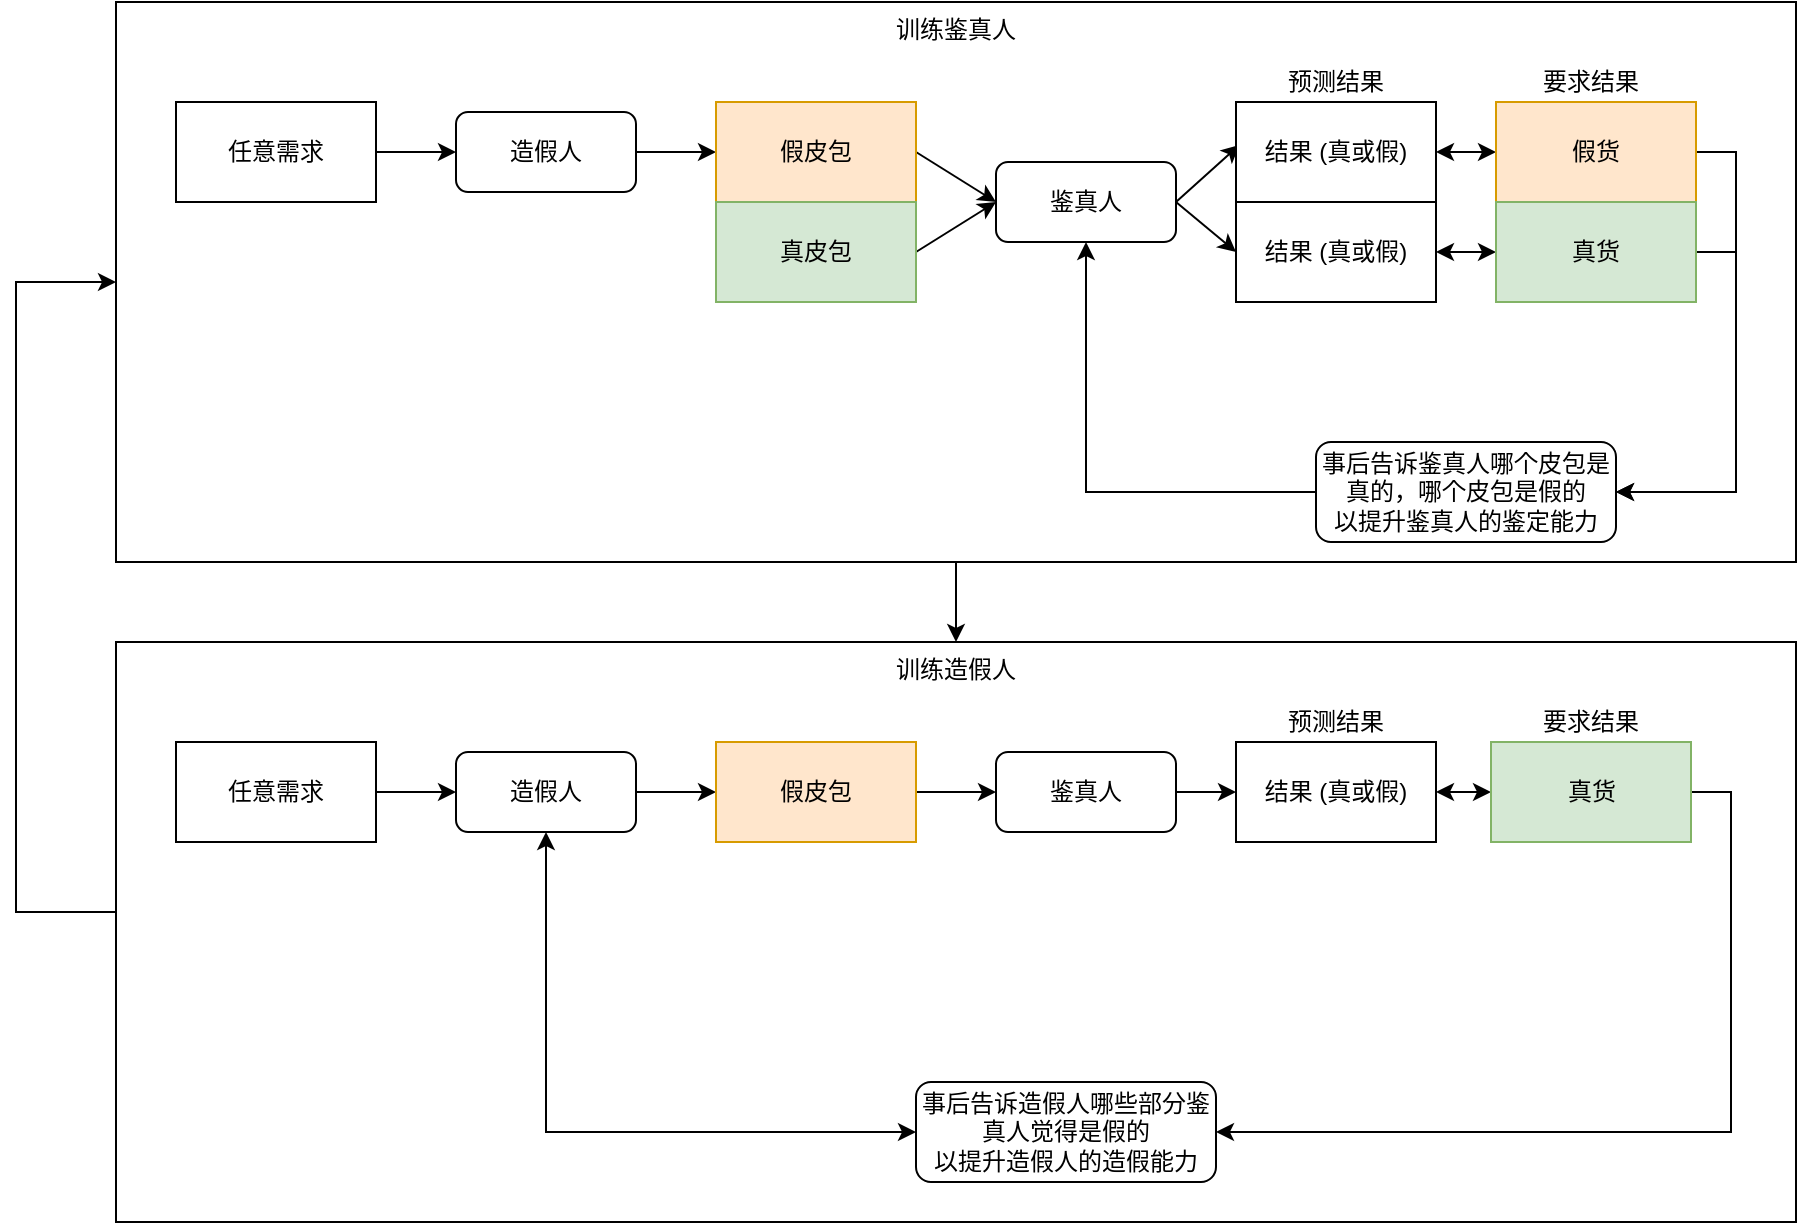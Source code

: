 <mxfile version="13.6.2" type="device"><diagram id="2Nmvi0vkkg4DJ-PwJxX-" name="Page-1"><mxGraphModel dx="1296" dy="921" grid="1" gridSize="10" guides="1" tooltips="1" connect="1" arrows="1" fold="1" page="1" pageScale="1" pageWidth="827" pageHeight="1169" math="0" shadow="0"><root><mxCell id="0"/><mxCell id="1" parent="0"/><mxCell id="dA-wKrvj0Y21Us1vJHtw-66" style="edgeStyle=orthogonalEdgeStyle;rounded=0;orthogonalLoop=1;jettySize=auto;html=1;exitX=0.5;exitY=1;exitDx=0;exitDy=0;entryX=0.5;entryY=0;entryDx=0;entryDy=0;startArrow=none;startFill=0;" edge="1" parent="1" source="dA-wKrvj0Y21Us1vJHtw-19" target="dA-wKrvj0Y21Us1vJHtw-45"><mxGeometry relative="1" as="geometry"/></mxCell><mxCell id="dA-wKrvj0Y21Us1vJHtw-19" value="训练鉴真人" style="rounded=0;whiteSpace=wrap;html=1;verticalAlign=top;" vertex="1" parent="1"><mxGeometry x="70" y="350" width="840" height="280" as="geometry"/></mxCell><mxCell id="dA-wKrvj0Y21Us1vJHtw-38" style="edgeStyle=none;rounded=0;orthogonalLoop=1;jettySize=auto;html=1;exitX=1;exitY=0.5;exitDx=0;exitDy=0;startArrow=classic;startFill=1;" edge="1" parent="1" target="dA-wKrvj0Y21Us1vJHtw-35"><mxGeometry relative="1" as="geometry"><mxPoint x="730" y="425" as="sourcePoint"/></mxGeometry></mxCell><mxCell id="dA-wKrvj0Y21Us1vJHtw-39" style="edgeStyle=none;rounded=0;orthogonalLoop=1;jettySize=auto;html=1;exitX=1;exitY=0.5;exitDx=0;exitDy=0;entryX=0;entryY=0.5;entryDx=0;entryDy=0;startArrow=classic;startFill=1;" edge="1" parent="1" source="dA-wKrvj0Y21Us1vJHtw-95" target="dA-wKrvj0Y21Us1vJHtw-36"><mxGeometry relative="1" as="geometry"><mxPoint x="730" y="495" as="sourcePoint"/></mxGeometry></mxCell><mxCell id="dA-wKrvj0Y21Us1vJHtw-33" style="rounded=0;orthogonalLoop=1;jettySize=auto;html=1;exitX=0;exitY=0.5;exitDx=0;exitDy=0;entryX=0.5;entryY=1;entryDx=0;entryDy=0;" edge="1" parent="1" source="dA-wKrvj0Y21Us1vJHtw-29" target="dA-wKrvj0Y21Us1vJHtw-89"><mxGeometry relative="1" as="geometry"><mxPoint x="480" y="480" as="targetPoint"/><Array as="points"><mxPoint x="555" y="595"/></Array></mxGeometry></mxCell><mxCell id="dA-wKrvj0Y21Us1vJHtw-29" value="事后告诉鉴真人哪个皮包是真的，哪个皮包是假的&lt;br&gt;以提升鉴真人的鉴定能力" style="rounded=1;whiteSpace=wrap;html=1;" vertex="1" parent="1"><mxGeometry x="670" y="570" width="150" height="50" as="geometry"/></mxCell><mxCell id="dA-wKrvj0Y21Us1vJHtw-34" value="预测结果" style="text;html=1;strokeColor=none;fillColor=none;align=center;verticalAlign=middle;whiteSpace=wrap;rounded=0;" vertex="1" parent="1"><mxGeometry x="655" y="380" width="50" height="20" as="geometry"/></mxCell><mxCell id="dA-wKrvj0Y21Us1vJHtw-43" style="rounded=0;orthogonalLoop=1;jettySize=auto;html=1;exitX=1;exitY=0.5;exitDx=0;exitDy=0;entryX=1;entryY=0.5;entryDx=0;entryDy=0;startArrow=none;startFill=0;edgeStyle=orthogonalEdgeStyle;" edge="1" parent="1" source="dA-wKrvj0Y21Us1vJHtw-35" target="dA-wKrvj0Y21Us1vJHtw-29"><mxGeometry relative="1" as="geometry"/></mxCell><mxCell id="dA-wKrvj0Y21Us1vJHtw-35" value="假货" style="rounded=0;whiteSpace=wrap;html=1;fillColor=#ffe6cc;strokeColor=#d79b00;" vertex="1" parent="1"><mxGeometry x="760" y="400" width="100" height="50" as="geometry"/></mxCell><mxCell id="dA-wKrvj0Y21Us1vJHtw-44" style="edgeStyle=orthogonalEdgeStyle;rounded=0;orthogonalLoop=1;jettySize=auto;html=1;exitX=1;exitY=0.5;exitDx=0;exitDy=0;entryX=1;entryY=0.5;entryDx=0;entryDy=0;startArrow=none;startFill=0;" edge="1" parent="1" source="dA-wKrvj0Y21Us1vJHtw-36" target="dA-wKrvj0Y21Us1vJHtw-29"><mxGeometry relative="1" as="geometry"/></mxCell><mxCell id="dA-wKrvj0Y21Us1vJHtw-36" value="真货" style="rounded=0;whiteSpace=wrap;html=1;fillColor=#d5e8d4;strokeColor=#82b366;" vertex="1" parent="1"><mxGeometry x="760" y="450" width="100" height="50" as="geometry"/></mxCell><mxCell id="dA-wKrvj0Y21Us1vJHtw-37" value="要求结果" style="text;html=1;strokeColor=none;fillColor=none;align=center;verticalAlign=middle;whiteSpace=wrap;rounded=0;" vertex="1" parent="1"><mxGeometry x="780" y="380" width="55" height="20" as="geometry"/></mxCell><mxCell id="dA-wKrvj0Y21Us1vJHtw-104" style="edgeStyle=orthogonalEdgeStyle;rounded=0;orthogonalLoop=1;jettySize=auto;html=1;exitX=0;exitY=0.5;exitDx=0;exitDy=0;entryX=0;entryY=0.5;entryDx=0;entryDy=0;startArrow=none;startFill=0;" edge="1" parent="1" source="dA-wKrvj0Y21Us1vJHtw-45" target="dA-wKrvj0Y21Us1vJHtw-19"><mxGeometry relative="1" as="geometry"><Array as="points"><mxPoint x="20" y="805"/><mxPoint x="20" y="490"/></Array></mxGeometry></mxCell><mxCell id="dA-wKrvj0Y21Us1vJHtw-45" value="训练造假人" style="rounded=0;whiteSpace=wrap;html=1;verticalAlign=top;" vertex="1" parent="1"><mxGeometry x="70" y="670" width="840" height="290" as="geometry"/></mxCell><mxCell id="dA-wKrvj0Y21Us1vJHtw-68" style="edgeStyle=orthogonalEdgeStyle;rounded=0;orthogonalLoop=1;jettySize=auto;html=1;exitX=1;exitY=0.5;exitDx=0;exitDy=0;entryX=0;entryY=0.5;entryDx=0;entryDy=0;" edge="1" parent="1" source="dA-wKrvj0Y21Us1vJHtw-69" target="dA-wKrvj0Y21Us1vJHtw-72"><mxGeometry relative="1" as="geometry"/></mxCell><mxCell id="dA-wKrvj0Y21Us1vJHtw-69" value="造假人" style="rounded=1;whiteSpace=wrap;html=1;" vertex="1" parent="1"><mxGeometry x="240" y="725" width="90" height="40" as="geometry"/></mxCell><mxCell id="dA-wKrvj0Y21Us1vJHtw-70" style="edgeStyle=orthogonalEdgeStyle;rounded=0;orthogonalLoop=1;jettySize=auto;html=1;exitX=1;exitY=0.5;exitDx=0;exitDy=0;entryX=0;entryY=0.5;entryDx=0;entryDy=0;" edge="1" parent="1" source="dA-wKrvj0Y21Us1vJHtw-71" target="dA-wKrvj0Y21Us1vJHtw-69"><mxGeometry relative="1" as="geometry"/></mxCell><mxCell id="dA-wKrvj0Y21Us1vJHtw-71" value="任意需求" style="rounded=0;whiteSpace=wrap;html=1;" vertex="1" parent="1"><mxGeometry x="100" y="720" width="100" height="50" as="geometry"/></mxCell><mxCell id="dA-wKrvj0Y21Us1vJHtw-74" style="edgeStyle=orthogonalEdgeStyle;rounded=0;orthogonalLoop=1;jettySize=auto;html=1;exitX=1;exitY=0.5;exitDx=0;exitDy=0;entryX=0;entryY=0.5;entryDx=0;entryDy=0;startArrow=none;startFill=0;" edge="1" parent="1" source="dA-wKrvj0Y21Us1vJHtw-72" target="dA-wKrvj0Y21Us1vJHtw-73"><mxGeometry relative="1" as="geometry"/></mxCell><mxCell id="dA-wKrvj0Y21Us1vJHtw-72" value="假皮包" style="rounded=0;whiteSpace=wrap;html=1;fillColor=#ffe6cc;strokeColor=#d79b00;" vertex="1" parent="1"><mxGeometry x="370" y="720" width="100" height="50" as="geometry"/></mxCell><mxCell id="dA-wKrvj0Y21Us1vJHtw-101" style="edgeStyle=none;rounded=0;orthogonalLoop=1;jettySize=auto;html=1;exitX=1;exitY=0.5;exitDx=0;exitDy=0;entryX=0;entryY=0.5;entryDx=0;entryDy=0;startArrow=none;startFill=0;" edge="1" parent="1" source="dA-wKrvj0Y21Us1vJHtw-73" target="dA-wKrvj0Y21Us1vJHtw-75"><mxGeometry relative="1" as="geometry"/></mxCell><mxCell id="dA-wKrvj0Y21Us1vJHtw-73" value="鉴真人" style="rounded=1;whiteSpace=wrap;html=1;" vertex="1" parent="1"><mxGeometry x="510" y="725" width="90" height="40" as="geometry"/></mxCell><mxCell id="dA-wKrvj0Y21Us1vJHtw-79" style="edgeStyle=orthogonalEdgeStyle;rounded=0;orthogonalLoop=1;jettySize=auto;html=1;exitX=1;exitY=0.5;exitDx=0;exitDy=0;startArrow=classic;startFill=1;" edge="1" parent="1" source="dA-wKrvj0Y21Us1vJHtw-75" target="dA-wKrvj0Y21Us1vJHtw-77"><mxGeometry relative="1" as="geometry"/></mxCell><mxCell id="dA-wKrvj0Y21Us1vJHtw-75" value="结果 (真或假)" style="rounded=0;whiteSpace=wrap;html=1;" vertex="1" parent="1"><mxGeometry x="630" y="720" width="100" height="50" as="geometry"/></mxCell><mxCell id="dA-wKrvj0Y21Us1vJHtw-82" style="edgeStyle=orthogonalEdgeStyle;rounded=0;orthogonalLoop=1;jettySize=auto;html=1;exitX=1;exitY=0.5;exitDx=0;exitDy=0;entryX=1;entryY=0.5;entryDx=0;entryDy=0;startArrow=none;startFill=0;" edge="1" parent="1" source="dA-wKrvj0Y21Us1vJHtw-77" target="dA-wKrvj0Y21Us1vJHtw-80"><mxGeometry relative="1" as="geometry"/></mxCell><mxCell id="dA-wKrvj0Y21Us1vJHtw-77" value="真货" style="rounded=0;whiteSpace=wrap;html=1;fillColor=#d5e8d4;strokeColor=#82b366;" vertex="1" parent="1"><mxGeometry x="757.5" y="720" width="100" height="50" as="geometry"/></mxCell><mxCell id="dA-wKrvj0Y21Us1vJHtw-81" style="edgeStyle=orthogonalEdgeStyle;rounded=0;orthogonalLoop=1;jettySize=auto;html=1;exitX=0;exitY=0.5;exitDx=0;exitDy=0;entryX=0.5;entryY=1;entryDx=0;entryDy=0;startArrow=classic;startFill=1;" edge="1" parent="1" source="dA-wKrvj0Y21Us1vJHtw-80" target="dA-wKrvj0Y21Us1vJHtw-69"><mxGeometry relative="1" as="geometry"/></mxCell><mxCell id="dA-wKrvj0Y21Us1vJHtw-80" value="事后告诉造假人哪些部分鉴真人觉得是假的&lt;br&gt;以提升造假人的造假能力" style="rounded=1;whiteSpace=wrap;html=1;" vertex="1" parent="1"><mxGeometry x="470" y="890" width="150" height="50" as="geometry"/></mxCell><mxCell id="dA-wKrvj0Y21Us1vJHtw-83" style="edgeStyle=orthogonalEdgeStyle;rounded=0;orthogonalLoop=1;jettySize=auto;html=1;exitX=1;exitY=0.5;exitDx=0;exitDy=0;entryX=0;entryY=0.5;entryDx=0;entryDy=0;" edge="1" parent="1" source="dA-wKrvj0Y21Us1vJHtw-84"><mxGeometry relative="1" as="geometry"><mxPoint x="370" y="425" as="targetPoint"/></mxGeometry></mxCell><mxCell id="dA-wKrvj0Y21Us1vJHtw-84" value="造假人" style="rounded=1;whiteSpace=wrap;html=1;" vertex="1" parent="1"><mxGeometry x="240" y="405" width="90" height="40" as="geometry"/></mxCell><mxCell id="dA-wKrvj0Y21Us1vJHtw-85" style="edgeStyle=orthogonalEdgeStyle;rounded=0;orthogonalLoop=1;jettySize=auto;html=1;exitX=1;exitY=0.5;exitDx=0;exitDy=0;entryX=0;entryY=0.5;entryDx=0;entryDy=0;" edge="1" parent="1" source="dA-wKrvj0Y21Us1vJHtw-86" target="dA-wKrvj0Y21Us1vJHtw-84"><mxGeometry relative="1" as="geometry"/></mxCell><mxCell id="dA-wKrvj0Y21Us1vJHtw-86" value="任意需求" style="rounded=0;whiteSpace=wrap;html=1;" vertex="1" parent="1"><mxGeometry x="100" y="400" width="100" height="50" as="geometry"/></mxCell><mxCell id="dA-wKrvj0Y21Us1vJHtw-87" style="rounded=0;orthogonalLoop=1;jettySize=auto;html=1;exitX=1;exitY=0.5;exitDx=0;exitDy=0;entryX=0;entryY=0.5;entryDx=0;entryDy=0;startArrow=none;startFill=0;" edge="1" parent="1" target="dA-wKrvj0Y21Us1vJHtw-89"><mxGeometry relative="1" as="geometry"><mxPoint x="470" y="425" as="sourcePoint"/></mxGeometry></mxCell><mxCell id="dA-wKrvj0Y21Us1vJHtw-96" style="edgeStyle=none;rounded=0;orthogonalLoop=1;jettySize=auto;html=1;exitX=1;exitY=0.5;exitDx=0;exitDy=0;entryX=0.017;entryY=0.431;entryDx=0;entryDy=0;entryPerimeter=0;startArrow=none;startFill=0;" edge="1" parent="1" source="dA-wKrvj0Y21Us1vJHtw-89" target="dA-wKrvj0Y21Us1vJHtw-94"><mxGeometry relative="1" as="geometry"/></mxCell><mxCell id="dA-wKrvj0Y21Us1vJHtw-97" style="edgeStyle=none;rounded=0;orthogonalLoop=1;jettySize=auto;html=1;exitX=1;exitY=0.5;exitDx=0;exitDy=0;entryX=0;entryY=0.5;entryDx=0;entryDy=0;startArrow=none;startFill=0;" edge="1" parent="1" source="dA-wKrvj0Y21Us1vJHtw-89" target="dA-wKrvj0Y21Us1vJHtw-95"><mxGeometry relative="1" as="geometry"/></mxCell><mxCell id="dA-wKrvj0Y21Us1vJHtw-89" value="鉴真人" style="rounded=1;whiteSpace=wrap;html=1;" vertex="1" parent="1"><mxGeometry x="510" y="430" width="90" height="40" as="geometry"/></mxCell><mxCell id="dA-wKrvj0Y21Us1vJHtw-91" value="假皮包" style="rounded=0;whiteSpace=wrap;html=1;fillColor=#ffe6cc;strokeColor=#d79b00;" vertex="1" parent="1"><mxGeometry x="370" y="400" width="100" height="50" as="geometry"/></mxCell><mxCell id="dA-wKrvj0Y21Us1vJHtw-93" style="rounded=0;orthogonalLoop=1;jettySize=auto;html=1;exitX=1;exitY=0.5;exitDx=0;exitDy=0;entryX=0;entryY=0.5;entryDx=0;entryDy=0;startArrow=none;startFill=0;" edge="1" parent="1" source="dA-wKrvj0Y21Us1vJHtw-92" target="dA-wKrvj0Y21Us1vJHtw-89"><mxGeometry relative="1" as="geometry"/></mxCell><mxCell id="dA-wKrvj0Y21Us1vJHtw-92" value="真皮包" style="rounded=0;whiteSpace=wrap;html=1;fillColor=#d5e8d4;strokeColor=#82b366;" vertex="1" parent="1"><mxGeometry x="370" y="450" width="100" height="50" as="geometry"/></mxCell><mxCell id="dA-wKrvj0Y21Us1vJHtw-94" value="结果 (真或假)" style="rounded=0;whiteSpace=wrap;html=1;" vertex="1" parent="1"><mxGeometry x="630" y="400" width="100" height="50" as="geometry"/></mxCell><mxCell id="dA-wKrvj0Y21Us1vJHtw-95" value="结果 (真或假)" style="rounded=0;whiteSpace=wrap;html=1;" vertex="1" parent="1"><mxGeometry x="630" y="450" width="100" height="50" as="geometry"/></mxCell><mxCell id="dA-wKrvj0Y21Us1vJHtw-102" value="预测结果" style="text;html=1;strokeColor=none;fillColor=none;align=center;verticalAlign=middle;whiteSpace=wrap;rounded=0;" vertex="1" parent="1"><mxGeometry x="655" y="700" width="50" height="20" as="geometry"/></mxCell><mxCell id="dA-wKrvj0Y21Us1vJHtw-103" value="要求结果" style="text;html=1;strokeColor=none;fillColor=none;align=center;verticalAlign=middle;whiteSpace=wrap;rounded=0;" vertex="1" parent="1"><mxGeometry x="780" y="700" width="55" height="20" as="geometry"/></mxCell></root></mxGraphModel></diagram></mxfile>